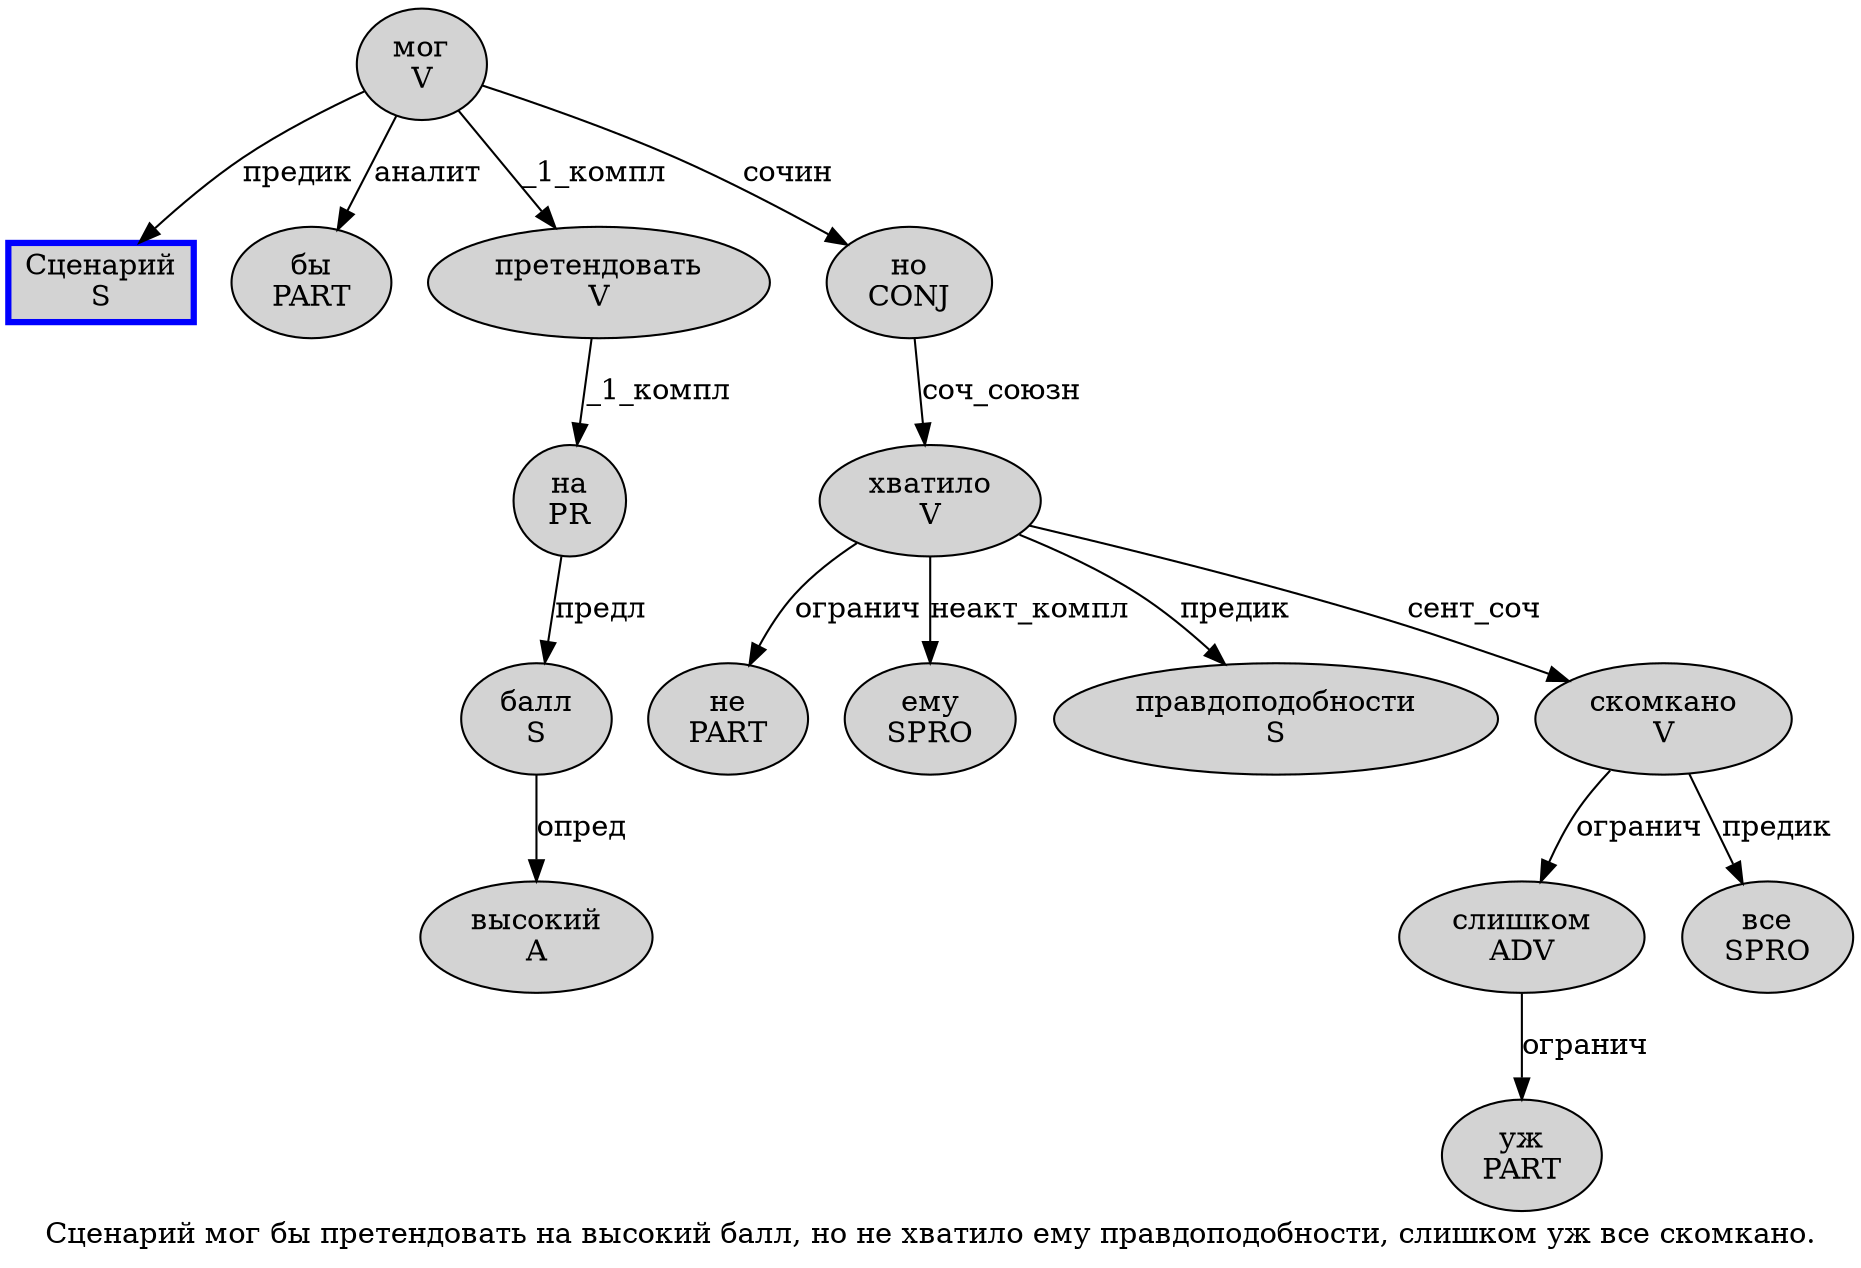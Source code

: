 digraph SENTENCE_2971 {
	graph [label="Сценарий мог бы претендовать на высокий балл, но не хватило ему правдоподобности, слишком уж все скомкано."]
	node [style=filled]
		0 [label="Сценарий
S" color=blue fillcolor=lightgray penwidth=3 shape=box]
		1 [label="мог
V" color="" fillcolor=lightgray penwidth=1 shape=ellipse]
		2 [label="бы
PART" color="" fillcolor=lightgray penwidth=1 shape=ellipse]
		3 [label="претендовать
V" color="" fillcolor=lightgray penwidth=1 shape=ellipse]
		4 [label="на
PR" color="" fillcolor=lightgray penwidth=1 shape=ellipse]
		5 [label="высокий
A" color="" fillcolor=lightgray penwidth=1 shape=ellipse]
		6 [label="балл
S" color="" fillcolor=lightgray penwidth=1 shape=ellipse]
		8 [label="но
CONJ" color="" fillcolor=lightgray penwidth=1 shape=ellipse]
		9 [label="не
PART" color="" fillcolor=lightgray penwidth=1 shape=ellipse]
		10 [label="хватило
V" color="" fillcolor=lightgray penwidth=1 shape=ellipse]
		11 [label="ему
SPRO" color="" fillcolor=lightgray penwidth=1 shape=ellipse]
		12 [label="правдоподобности
S" color="" fillcolor=lightgray penwidth=1 shape=ellipse]
		14 [label="слишком
ADV" color="" fillcolor=lightgray penwidth=1 shape=ellipse]
		15 [label="уж
PART" color="" fillcolor=lightgray penwidth=1 shape=ellipse]
		16 [label="все
SPRO" color="" fillcolor=lightgray penwidth=1 shape=ellipse]
		17 [label="скомкано
V" color="" fillcolor=lightgray penwidth=1 shape=ellipse]
			1 -> 0 [label="предик"]
			1 -> 2 [label="аналит"]
			1 -> 3 [label="_1_компл"]
			1 -> 8 [label="сочин"]
			10 -> 9 [label="огранич"]
			10 -> 11 [label="неакт_компл"]
			10 -> 12 [label="предик"]
			10 -> 17 [label="сент_соч"]
			3 -> 4 [label="_1_компл"]
			6 -> 5 [label="опред"]
			14 -> 15 [label="огранич"]
			17 -> 14 [label="огранич"]
			17 -> 16 [label="предик"]
			8 -> 10 [label="соч_союзн"]
			4 -> 6 [label="предл"]
}
